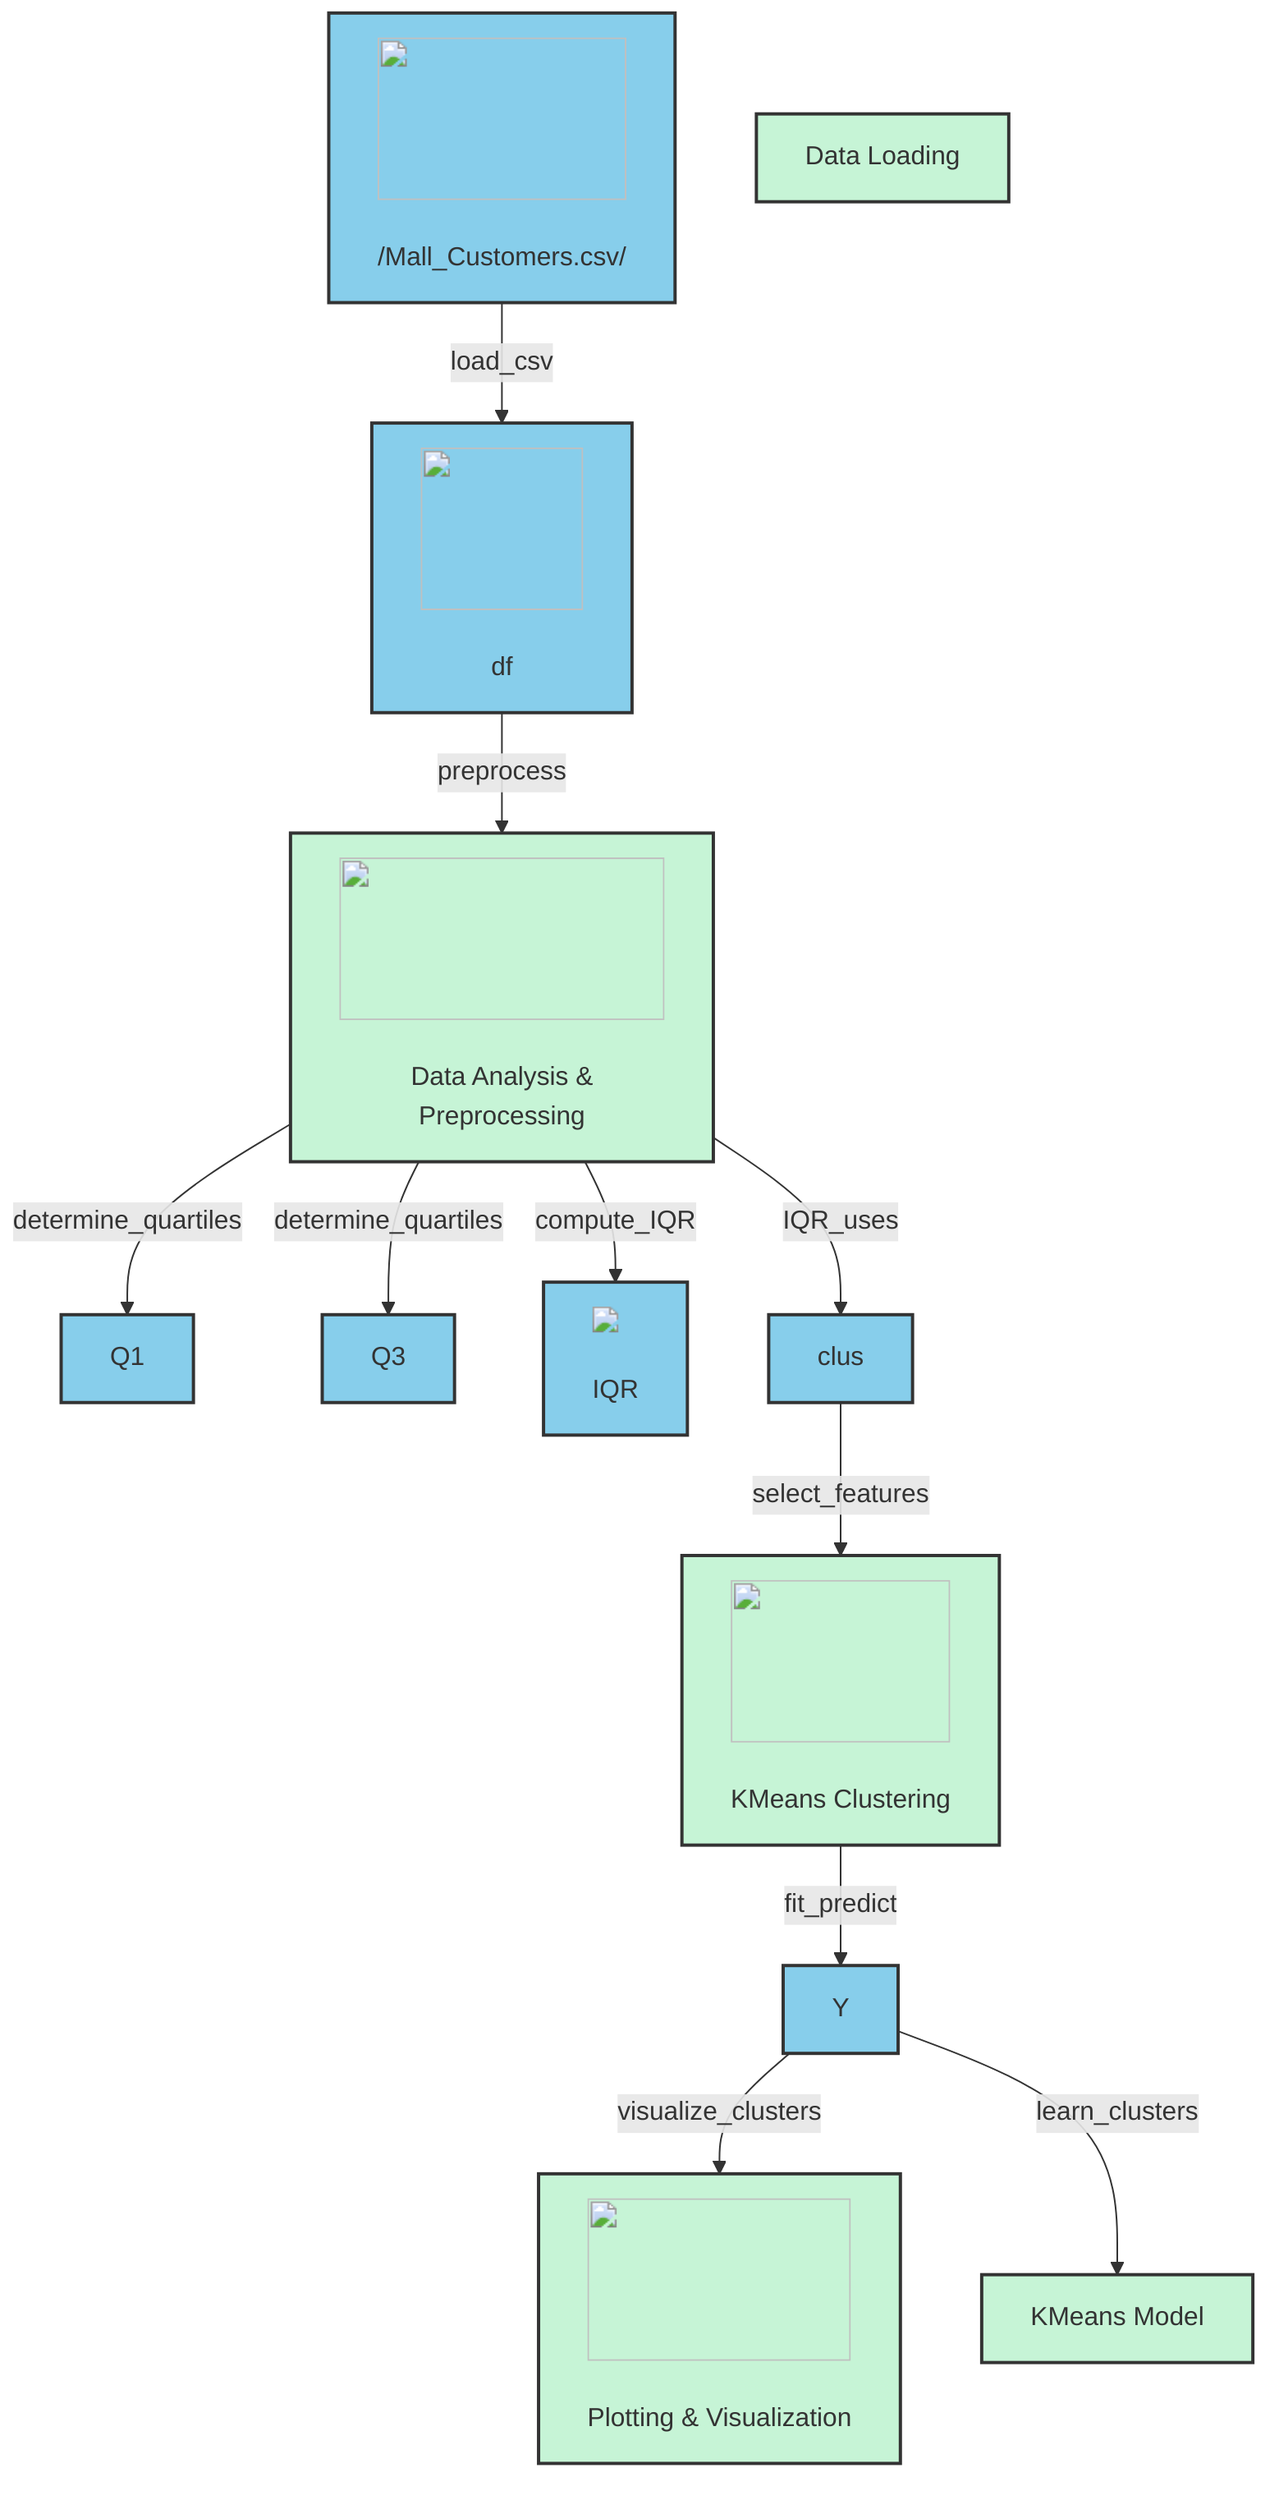 graph TD
    %% Nodes for Data Sources
    A["<img src='icons/file.svg' width=100 height=100/> <br/> /Mall_Customers.csv/"]:::dataSource
    %% Nodes for Data Variables
    B["<img src='icons/table.svg' width=100 height=100/> <br/> df"]:::dataVar
    C[Q1]:::dataVar
    D[Q3]:::dataVar
    E["<img src='dummy_plots/boxplot_template.svg'/> <br/> IQR"]:::dataVar
    F[clus]:::dataVar
    G[Y]:::dataVar
    %% Nodes for Processes
    H["Data Loading"]:::process
    I["<img src='icons/row_split.svg' width=100 height=100/> <br/> Data Analysis & Preprocessing"]:::process
    J["<img src='icons/brain.svg' width=100 height=100/> <br/> KMeans Clustering"]:::process
    K["<img src='icons/image.svg' width=100 height=100/> <br/> Plotting & Visualization"]:::process
    %% Node for ML Model
    L["KMeans Model"]:::mlModel
    %% Relationships among nodes
    A -->|load_csv| B
    B -->|preprocess| I
    I -->|determine_quartiles| C
    I -->|determine_quartiles| D
    I -->|compute_IQR| E
    I --IQR_uses--> F
    F -->|select_features| J
    J -->|fit_predict| G
    G -->|visualize_clusters| K
    G -->|learn_clusters| L
    %% Styles for nodes
    classDef dataSource fill:#87CEEB,stroke:#333,stroke-width:2px;
    classDef dataVar fill:#87CEEB,stroke:#333,stroke-width:2px;
    classDef process fill:#C6F4D6,stroke:#333,stroke-width:2px;
    classDef mlModel fill:#C6F4D6,stroke:#333,stroke-width:2px;